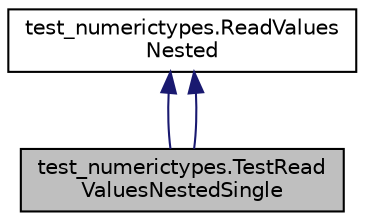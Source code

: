 digraph "test_numerictypes.TestReadValuesNestedSingle"
{
 // LATEX_PDF_SIZE
  edge [fontname="Helvetica",fontsize="10",labelfontname="Helvetica",labelfontsize="10"];
  node [fontname="Helvetica",fontsize="10",shape=record];
  Node1 [label="test_numerictypes.TestRead\lValuesNestedSingle",height=0.2,width=0.4,color="black", fillcolor="grey75", style="filled", fontcolor="black",tooltip=" "];
  Node2 -> Node1 [dir="back",color="midnightblue",fontsize="10",style="solid",fontname="Helvetica"];
  Node2 [label="test_numerictypes.ReadValues\lNested",height=0.2,width=0.4,color="black", fillcolor="white", style="filled",URL="$classtest__numerictypes_1_1ReadValuesNested.html",tooltip=" "];
  Node2 -> Node1 [dir="back",color="midnightblue",fontsize="10",style="solid",fontname="Helvetica"];
}
